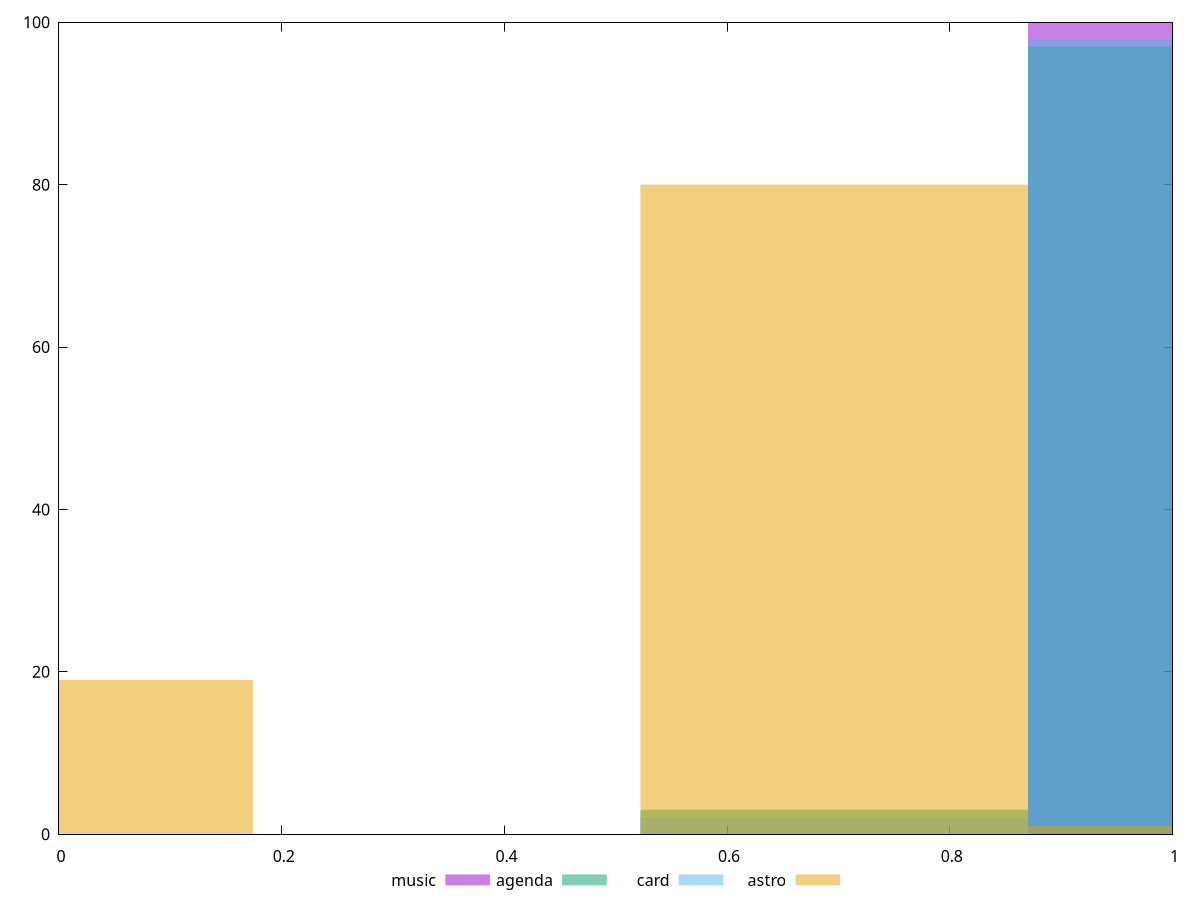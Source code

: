 reset

$music <<EOF
1.0443433803350757 100
EOF

$agenda <<EOF
1.0443433803350757 97
0.6962289202233838 3
EOF

$card <<EOF
1.0443433803350757 98
0.6962289202233838 2
EOF

$astro <<EOF
0.6962289202233838 80
0 19
1.0443433803350757 1
EOF

set key outside below
set boxwidth 0.3481144601116919
set xrange [0:1]
set yrange [0:100]
set trange [0:100]
set style fill transparent solid 0.5 noborder
set terminal svg size 640, 520 enhanced background rgb 'white'
set output "reports/report_00028_2021-02-24T12-49-42.674Z/cumulative-layout-shift/comparison/histogram/all_score.svg"

plot $music title "music" with boxes, \
     $agenda title "agenda" with boxes, \
     $card title "card" with boxes, \
     $astro title "astro" with boxes

reset
